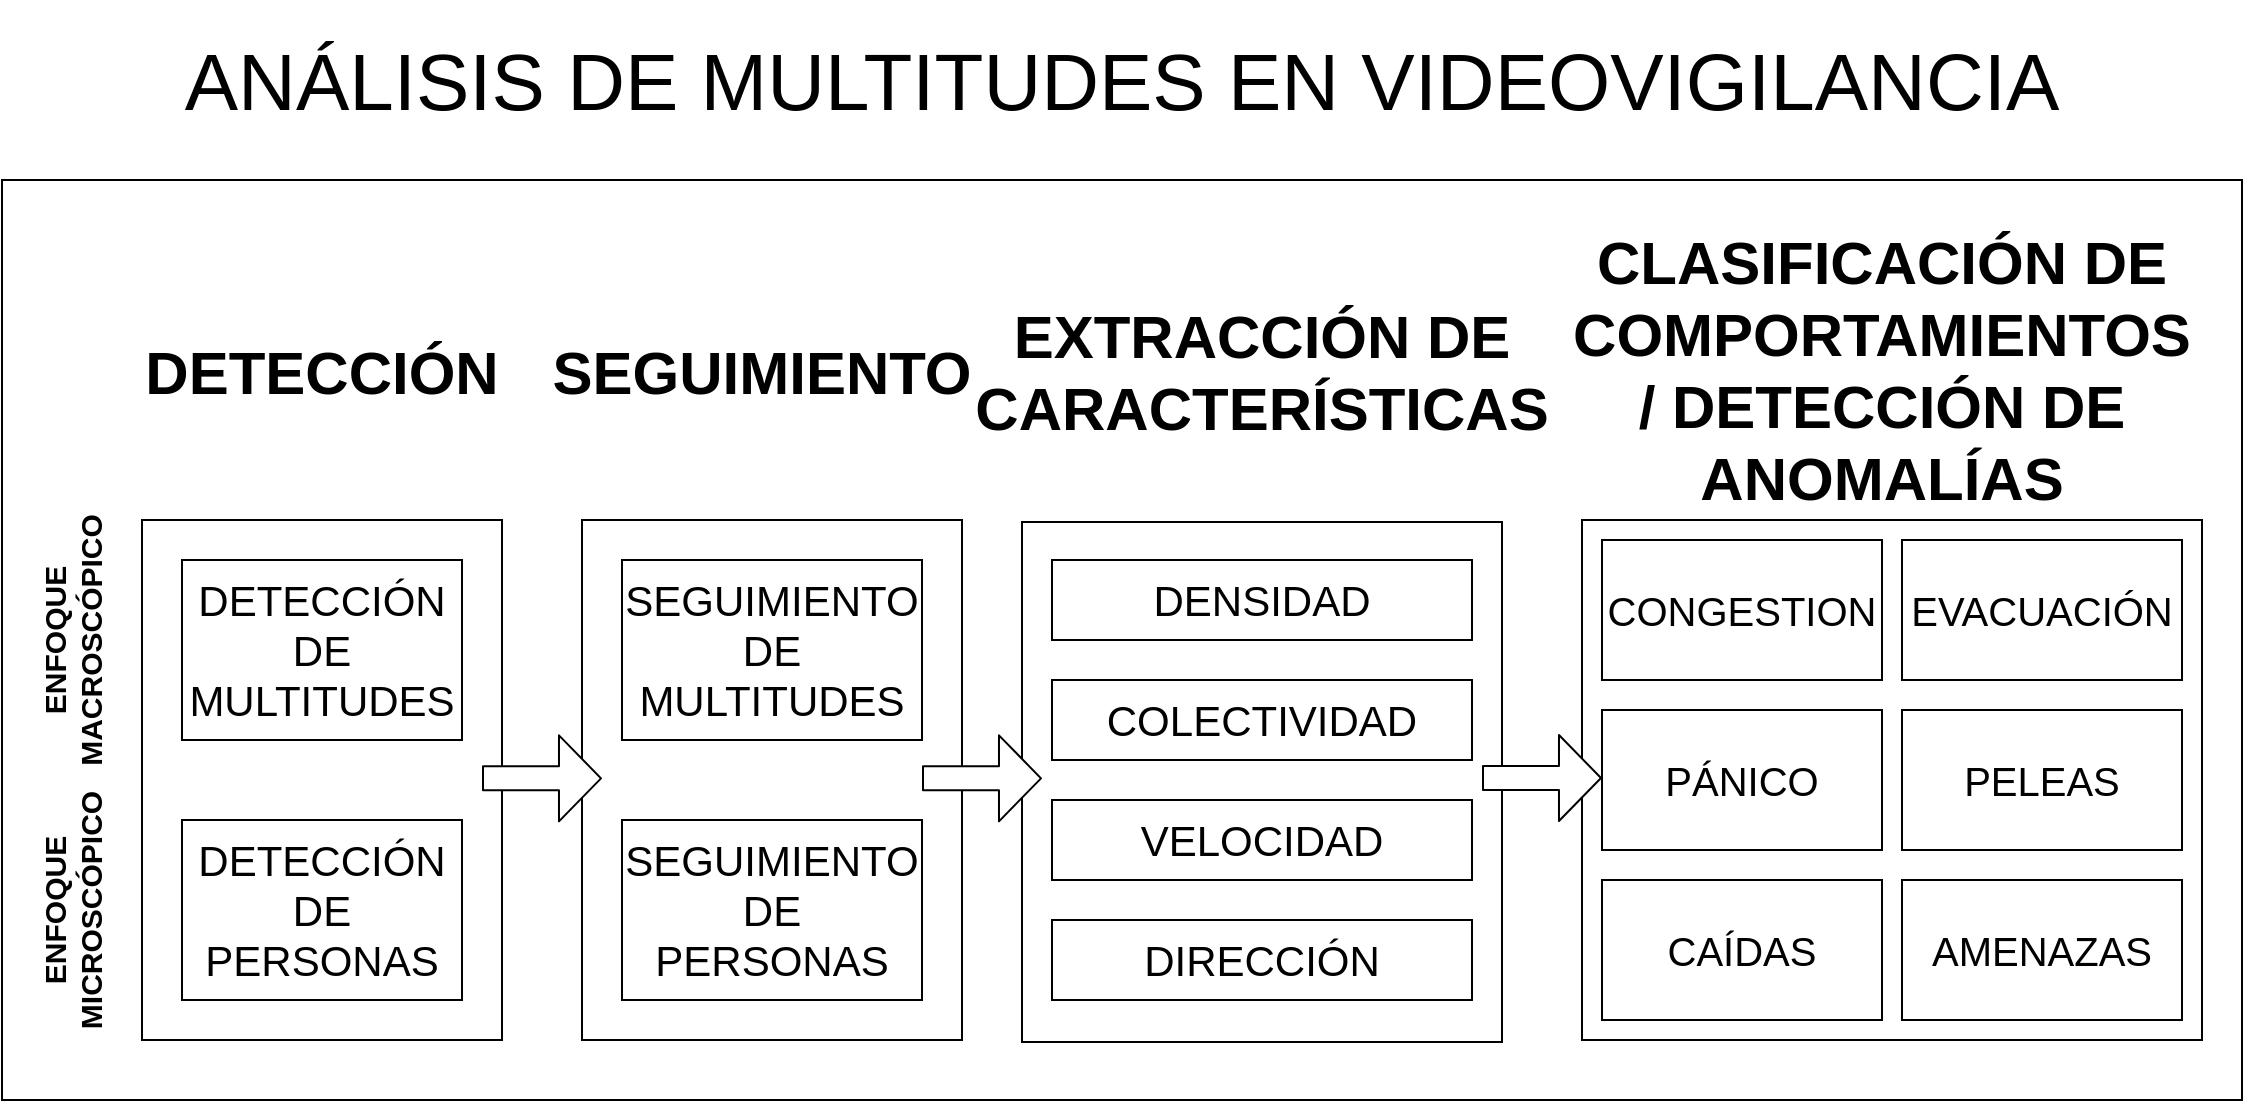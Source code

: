 <mxfile version="13.6.4" type="device"><diagram id="XHasumMnQTUvu858WImx" name="Page-1"><mxGraphModel dx="2390" dy="2557" grid="1" gridSize="10" guides="1" tooltips="1" connect="1" arrows="1" fold="1" page="1" pageScale="1" pageWidth="850" pageHeight="1100" math="0" shadow="0"><root><mxCell id="0"/><mxCell id="1" parent="0"/><mxCell id="UIAPwCtU_j1IByErvurw-1" value="" style="rounded=0;whiteSpace=wrap;html=1;" vertex="1" parent="1"><mxGeometry x="-290" y="410" width="1120" height="460" as="geometry"/></mxCell><mxCell id="UIAPwCtU_j1IByErvurw-2" value="&lt;font style=&quot;font-size: 40px&quot;&gt;ANÁLISIS DE MULTITUDES EN VIDEOVIGILANCIA&lt;/font&gt;" style="text;html=1;strokeColor=none;fillColor=none;align=center;verticalAlign=middle;whiteSpace=wrap;rounded=0;" vertex="1" parent="1"><mxGeometry x="-270" y="320" width="1080" height="80" as="geometry"/></mxCell><mxCell id="UIAPwCtU_j1IByErvurw-3" value="" style="rounded=0;whiteSpace=wrap;html=1;" vertex="1" parent="1"><mxGeometry x="-220" y="580" width="180" height="260" as="geometry"/></mxCell><mxCell id="UIAPwCtU_j1IByErvurw-4" value="&lt;font style=&quot;font-size: 30px&quot;&gt;&lt;b&gt;DETECCIÓN&lt;/b&gt;&lt;/font&gt;" style="text;html=1;strokeColor=none;fillColor=none;align=center;verticalAlign=middle;whiteSpace=wrap;rounded=0;" vertex="1" parent="1"><mxGeometry x="-220" y="471" width="180" height="70" as="geometry"/></mxCell><mxCell id="UIAPwCtU_j1IByErvurw-5" value="" style="rounded=0;whiteSpace=wrap;html=1;" vertex="1" parent="1"><mxGeometry y="580" width="190" height="260" as="geometry"/></mxCell><mxCell id="UIAPwCtU_j1IByErvurw-6" value="&lt;font style=&quot;font-size: 30px&quot;&gt;&lt;b&gt;SEGUIMIENTO&lt;/b&gt;&lt;/font&gt;" style="text;html=1;strokeColor=none;fillColor=none;align=center;verticalAlign=middle;whiteSpace=wrap;rounded=0;" vertex="1" parent="1"><mxGeometry y="471" width="180" height="70" as="geometry"/></mxCell><mxCell id="UIAPwCtU_j1IByErvurw-9" value="" style="rounded=0;whiteSpace=wrap;html=1;" vertex="1" parent="1"><mxGeometry x="220" y="581" width="240" height="260" as="geometry"/></mxCell><mxCell id="UIAPwCtU_j1IByErvurw-10" value="&lt;font style=&quot;font-size: 30px&quot;&gt;&lt;b&gt;EXTRACCIÓN DE CARACTERÍSTICAS&lt;/b&gt;&lt;/font&gt;" style="text;html=1;strokeColor=none;fillColor=none;align=center;verticalAlign=middle;whiteSpace=wrap;rounded=0;" vertex="1" parent="1"><mxGeometry x="250" y="471" width="180" height="70" as="geometry"/></mxCell><mxCell id="UIAPwCtU_j1IByErvurw-11" value="&lt;font style=&quot;font-size: 21px&quot;&gt;DETECCIÓN DE MULTITUDES&lt;/font&gt;" style="rounded=0;whiteSpace=wrap;html=1;" vertex="1" parent="1"><mxGeometry x="-200" y="600" width="140" height="90" as="geometry"/></mxCell><mxCell id="UIAPwCtU_j1IByErvurw-12" value="&lt;font style=&quot;font-size: 21px&quot;&gt;DETECCIÓN DE PERSONAS&lt;/font&gt;" style="rounded=0;whiteSpace=wrap;html=1;" vertex="1" parent="1"><mxGeometry x="-200" y="730" width="140" height="90" as="geometry"/></mxCell><mxCell id="UIAPwCtU_j1IByErvurw-13" value="&lt;font style=&quot;font-size: 21px&quot;&gt;SEGUIMIENTO DE MULTITUDES&lt;/font&gt;" style="rounded=0;whiteSpace=wrap;html=1;" vertex="1" parent="1"><mxGeometry x="20" y="600" width="150" height="90" as="geometry"/></mxCell><mxCell id="UIAPwCtU_j1IByErvurw-14" value="&lt;font style=&quot;font-size: 21px&quot;&gt;SEGUIMIENTO DE PERSONAS&lt;/font&gt;" style="rounded=0;whiteSpace=wrap;html=1;" vertex="1" parent="1"><mxGeometry x="20" y="730" width="150" height="90" as="geometry"/></mxCell><mxCell id="UIAPwCtU_j1IByErvurw-16" value="" style="shape=flexArrow;endArrow=classic;html=1;width=12;endSize=6.67;endWidth=30;fillColor=#ffffff;" edge="1" parent="1"><mxGeometry width="50" height="50" relative="1" as="geometry"><mxPoint x="-50" y="709.17" as="sourcePoint"/><mxPoint x="10" y="709.17" as="targetPoint"/></mxGeometry></mxCell><mxCell id="UIAPwCtU_j1IByErvurw-18" value="" style="shape=flexArrow;endArrow=classic;html=1;width=12;endSize=6.67;endWidth=30;fillColor=#ffffff;" edge="1" parent="1"><mxGeometry width="50" height="50" relative="1" as="geometry"><mxPoint x="170" y="709.17" as="sourcePoint"/><mxPoint x="230" y="709.17" as="targetPoint"/></mxGeometry></mxCell><mxCell id="UIAPwCtU_j1IByErvurw-20" value="&lt;font style=&quot;font-size: 21px&quot;&gt; DENSIDAD &lt;br&gt;&lt;/font&gt;" style="rounded=0;whiteSpace=wrap;html=1;" vertex="1" parent="1"><mxGeometry x="235" y="600" width="210" height="40" as="geometry"/></mxCell><mxCell id="UIAPwCtU_j1IByErvurw-21" value="&lt;font style=&quot;font-size: 21px&quot;&gt;COLECTIVIDAD&lt;/font&gt;" style="rounded=0;whiteSpace=wrap;html=1;" vertex="1" parent="1"><mxGeometry x="235" y="660" width="210" height="40" as="geometry"/></mxCell><mxCell id="UIAPwCtU_j1IByErvurw-22" value="&lt;font style=&quot;font-size: 21px&quot;&gt;VELOCIDAD&lt;/font&gt;" style="rounded=0;whiteSpace=wrap;html=1;" vertex="1" parent="1"><mxGeometry x="235" y="720" width="210" height="40" as="geometry"/></mxCell><mxCell id="UIAPwCtU_j1IByErvurw-23" value="&lt;font style=&quot;font-size: 21px&quot;&gt;DIRECCIÓN&lt;/font&gt;" style="rounded=0;whiteSpace=wrap;html=1;" vertex="1" parent="1"><mxGeometry x="235" y="780" width="210" height="40" as="geometry"/></mxCell><mxCell id="UIAPwCtU_j1IByErvurw-24" value="" style="rounded=0;whiteSpace=wrap;html=1;" vertex="1" parent="1"><mxGeometry x="500" y="580" width="310" height="260" as="geometry"/></mxCell><mxCell id="UIAPwCtU_j1IByErvurw-25" value="&lt;font style=&quot;font-size: 30px&quot;&gt;&lt;b&gt;CLASIFICACIÓN DE COMPORTAMIENTOS / DETECCIÓN DE ANOMALÍAS&lt;/b&gt;&lt;/font&gt;" style="text;html=1;strokeColor=none;fillColor=none;align=center;verticalAlign=middle;whiteSpace=wrap;rounded=0;" vertex="1" parent="1"><mxGeometry x="560" y="470" width="180" height="70" as="geometry"/></mxCell><mxCell id="UIAPwCtU_j1IByErvurw-27" value="" style="shape=flexArrow;endArrow=classic;html=1;width=12;endSize=6.67;endWidth=30;fillColor=#ffffff;" edge="1" parent="1"><mxGeometry width="50" height="50" relative="1" as="geometry"><mxPoint x="450" y="709.0" as="sourcePoint"/><mxPoint x="510" y="709.0" as="targetPoint"/></mxGeometry></mxCell><mxCell id="UIAPwCtU_j1IByErvurw-28" value="&lt;font style=&quot;font-size: 20px&quot;&gt;CONGESTION&lt;br&gt;&lt;/font&gt;" style="rounded=0;whiteSpace=wrap;html=1;" vertex="1" parent="1"><mxGeometry x="510" y="590" width="140" height="70" as="geometry"/></mxCell><mxCell id="UIAPwCtU_j1IByErvurw-29" value="&lt;font style=&quot;font-size: 20px&quot;&gt;EVACUACIÓN&lt;/font&gt;" style="rounded=0;whiteSpace=wrap;html=1;" vertex="1" parent="1"><mxGeometry x="660" y="590" width="140" height="70" as="geometry"/></mxCell><mxCell id="UIAPwCtU_j1IByErvurw-30" value="&lt;font style=&quot;font-size: 20px&quot;&gt;PÁNICO&lt;/font&gt;" style="rounded=0;whiteSpace=wrap;html=1;" vertex="1" parent="1"><mxGeometry x="510" y="675" width="140" height="70" as="geometry"/></mxCell><mxCell id="UIAPwCtU_j1IByErvurw-31" value="&lt;font style=&quot;font-size: 20px&quot;&gt;PELEAS&lt;/font&gt;" style="rounded=0;whiteSpace=wrap;html=1;" vertex="1" parent="1"><mxGeometry x="660" y="675" width="140" height="70" as="geometry"/></mxCell><mxCell id="UIAPwCtU_j1IByErvurw-32" value="&lt;font style=&quot;font-size: 20px&quot;&gt;CAÍDAS&lt;br&gt;&lt;/font&gt;" style="rounded=0;whiteSpace=wrap;html=1;" vertex="1" parent="1"><mxGeometry x="510" y="760" width="140" height="70" as="geometry"/></mxCell><mxCell id="UIAPwCtU_j1IByErvurw-33" value="&lt;font style=&quot;font-size: 20px&quot;&gt;AMENAZAS&lt;/font&gt;" style="rounded=0;whiteSpace=wrap;html=1;" vertex="1" parent="1"><mxGeometry x="660" y="760" width="140" height="70" as="geometry"/></mxCell><mxCell id="UIAPwCtU_j1IByErvurw-34" value="&lt;font style=&quot;font-size: 15px&quot;&gt;&lt;b&gt;&lt;font style=&quot;font-size: 15px&quot;&gt;ENFOQUE MICROSCÓPICO&lt;/font&gt;&lt;/b&gt;&lt;/font&gt;" style="text;html=1;strokeColor=none;fillColor=none;align=center;verticalAlign=middle;whiteSpace=wrap;rounded=0;rotation=-90;" vertex="1" parent="1"><mxGeometry x="-330" y="755" width="150" height="40" as="geometry"/></mxCell><mxCell id="UIAPwCtU_j1IByErvurw-35" value="&lt;font style=&quot;font-size: 15px&quot;&gt;&lt;b&gt;&lt;font style=&quot;font-size: 15px&quot;&gt;ENFOQUE MACROSCÓPICO&lt;/font&gt;&lt;/b&gt;&lt;/font&gt;" style="text;html=1;strokeColor=none;fillColor=none;align=center;verticalAlign=middle;whiteSpace=wrap;rounded=0;rotation=-90;" vertex="1" parent="1"><mxGeometry x="-350" y="615" width="190" height="50" as="geometry"/></mxCell></root></mxGraphModel></diagram></mxfile>